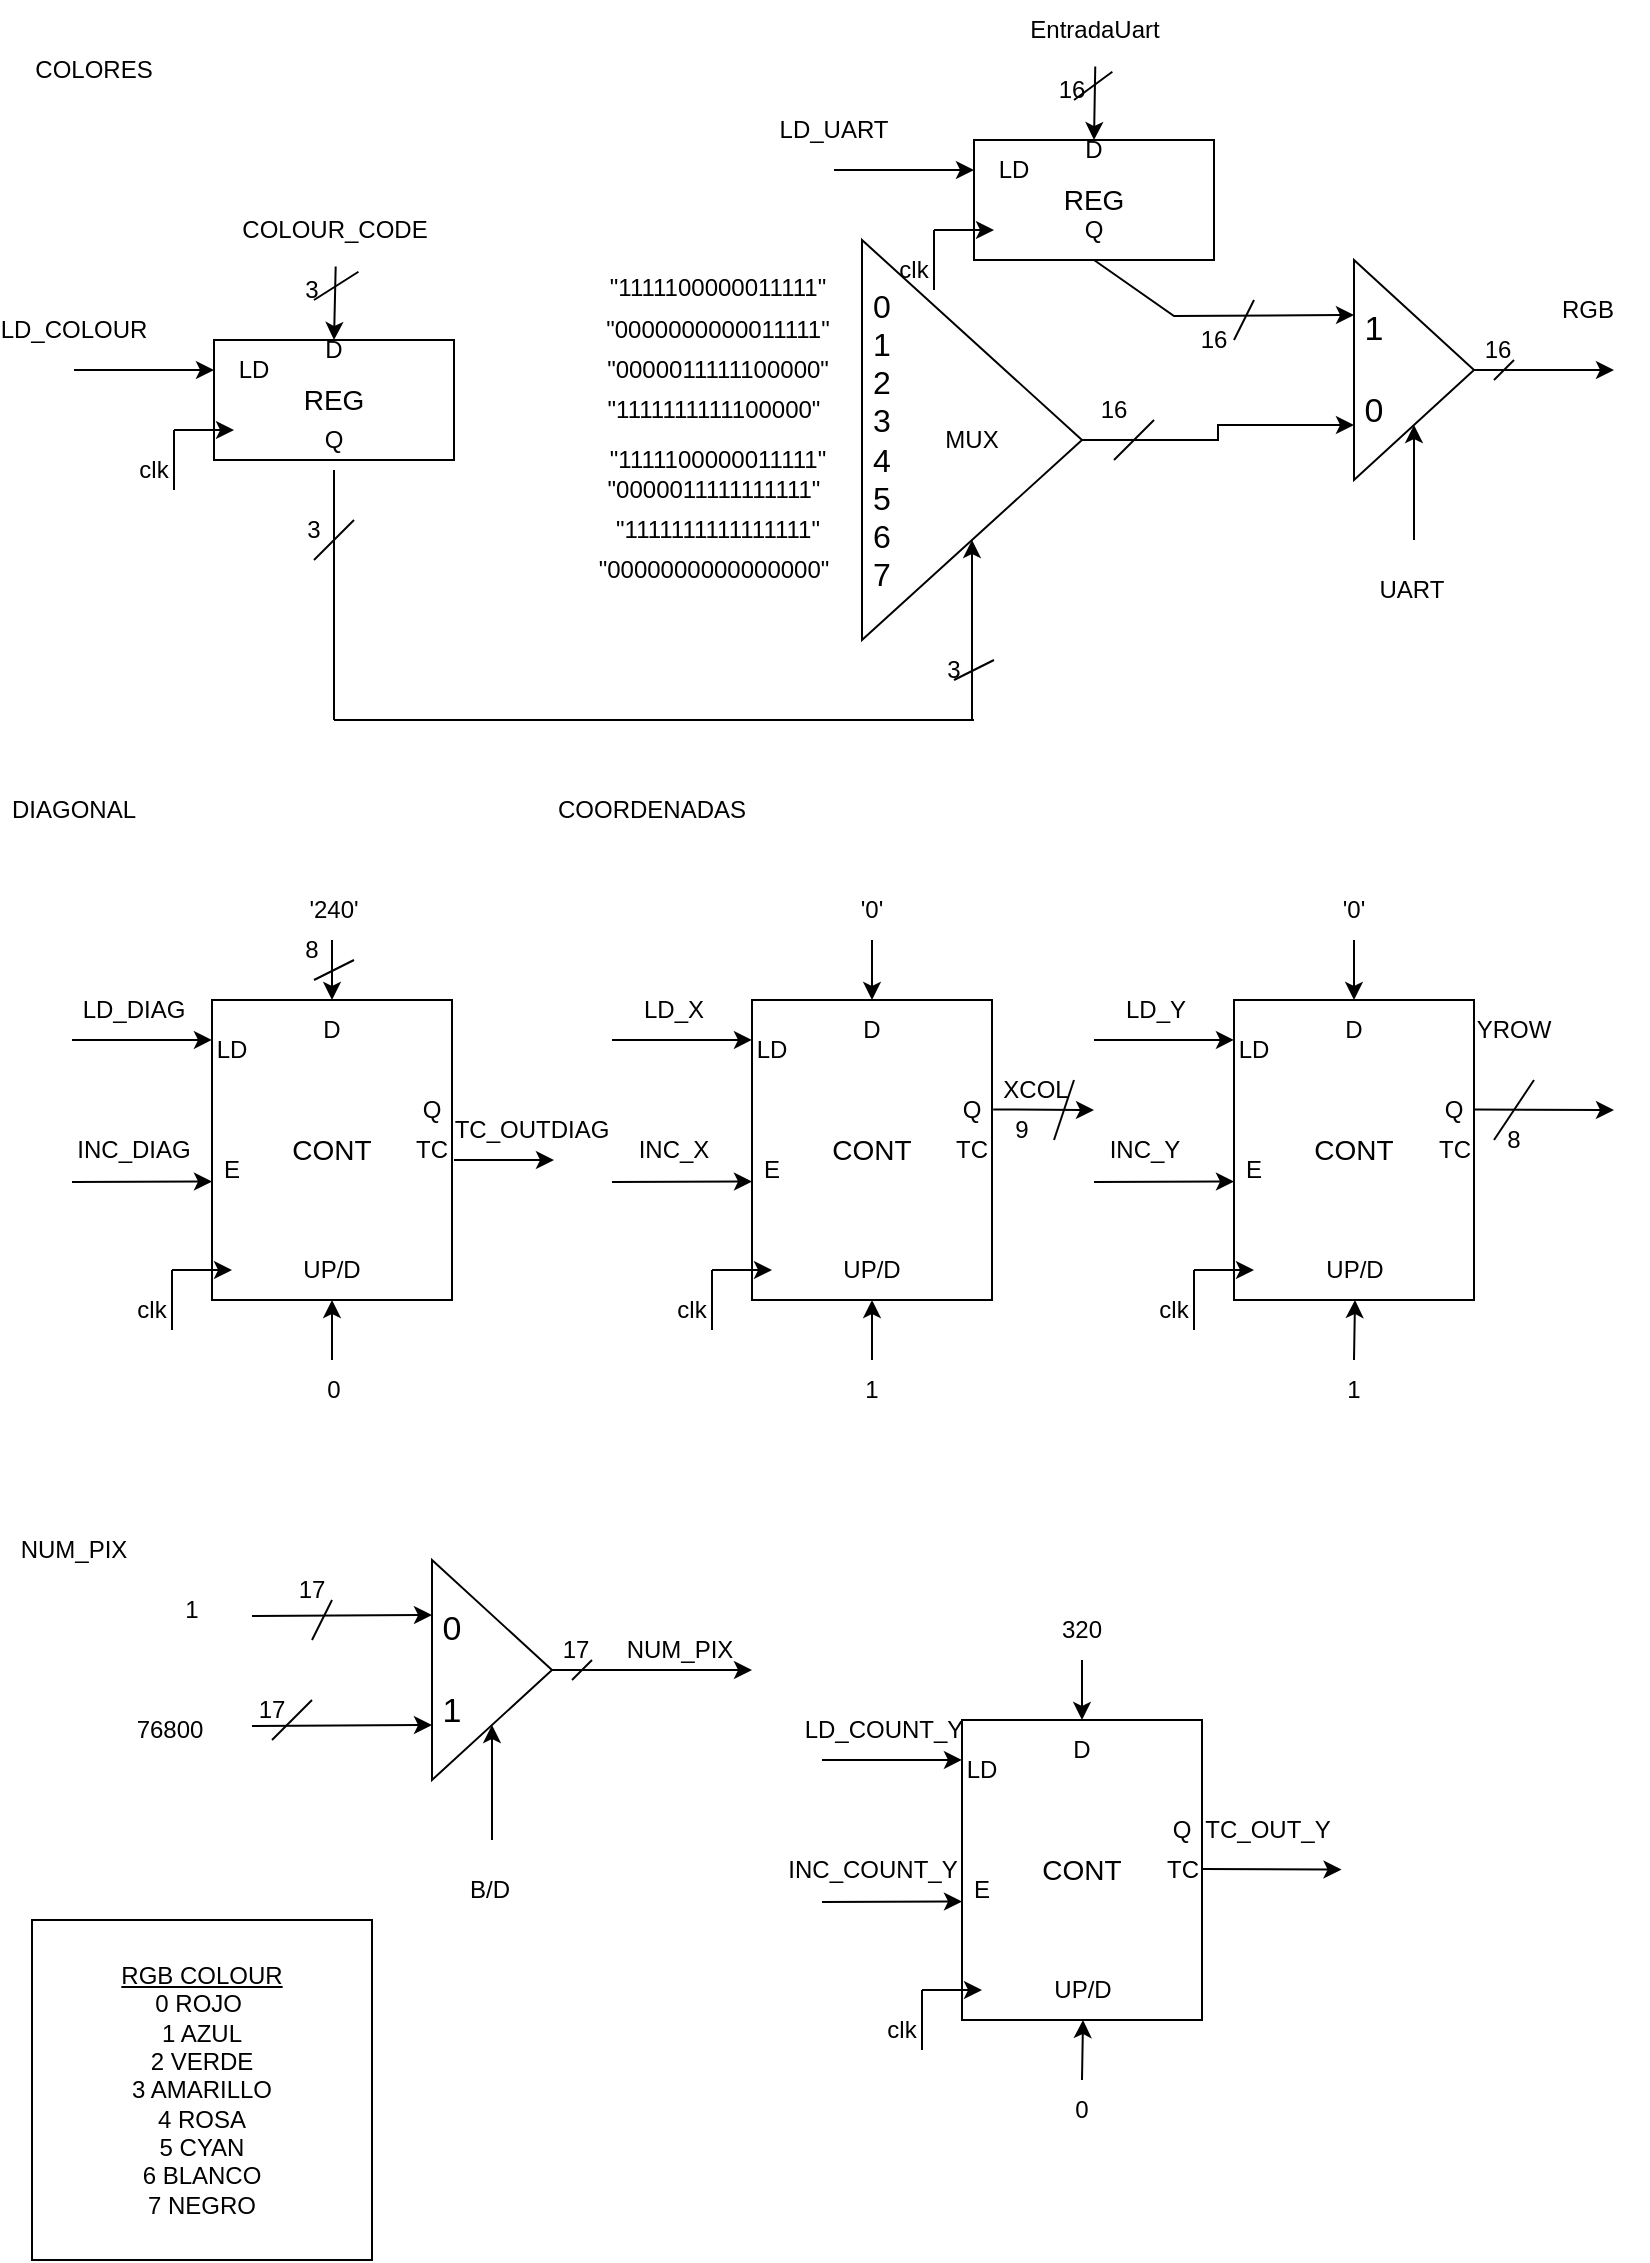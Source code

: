 <mxfile version="22.1.3" type="github">
  <diagram name="Página-1" id="zvw-f4NV9Bo69sm4plZE">
    <mxGraphModel dx="1050" dy="542" grid="1" gridSize="10" guides="1" tooltips="1" connect="1" arrows="1" fold="1" page="1" pageScale="1" pageWidth="827" pageHeight="1169" math="0" shadow="0">
      <root>
        <mxCell id="0" />
        <mxCell id="1" parent="0" />
        <mxCell id="AA1JGieEmDG2qsiPeB94-2" value="" style="rounded=0;whiteSpace=wrap;html=1;" parent="1" vertex="1">
          <mxGeometry x="110" y="170" width="120" height="60" as="geometry" />
        </mxCell>
        <mxCell id="JyRFItmkfApYOFkgTbXb-31" style="edgeStyle=orthogonalEdgeStyle;rounded=0;orthogonalLoop=1;jettySize=auto;html=1;exitX=1;exitY=0.5;exitDx=0;exitDy=0;entryX=0;entryY=0.75;entryDx=0;entryDy=0;" parent="1" source="AA1JGieEmDG2qsiPeB94-3" target="JyRFItmkfApYOFkgTbXb-15" edge="1">
          <mxGeometry relative="1" as="geometry" />
        </mxCell>
        <mxCell id="AA1JGieEmDG2qsiPeB94-3" value="" style="triangle;whiteSpace=wrap;html=1;" parent="1" vertex="1">
          <mxGeometry x="434" y="120" width="110" height="200" as="geometry" />
        </mxCell>
        <mxCell id="AA1JGieEmDG2qsiPeB94-4" value="&lt;font style=&quot;font-size: 16px;&quot;&gt;0&lt;br&gt;1&lt;br&gt;2&lt;br&gt;3&lt;br&gt;4&lt;br&gt;5&lt;br&gt;6&lt;br&gt;7&lt;/font&gt;" style="text;html=1;strokeColor=none;fillColor=none;align=center;verticalAlign=middle;whiteSpace=wrap;rounded=0;" parent="1" vertex="1">
          <mxGeometry x="414" y="205" width="60" height="30" as="geometry" />
        </mxCell>
        <mxCell id="AA1JGieEmDG2qsiPeB94-5" value="MUX" style="text;html=1;strokeColor=none;fillColor=none;align=center;verticalAlign=middle;whiteSpace=wrap;rounded=0;" parent="1" vertex="1">
          <mxGeometry x="459" y="205" width="60" height="30" as="geometry" />
        </mxCell>
        <mxCell id="AA1JGieEmDG2qsiPeB94-6" value="COLORES" style="text;html=1;strokeColor=none;fillColor=none;align=center;verticalAlign=middle;whiteSpace=wrap;rounded=0;" parent="1" vertex="1">
          <mxGeometry x="20" y="20" width="60" height="30" as="geometry" />
        </mxCell>
        <mxCell id="AA1JGieEmDG2qsiPeB94-7" value="COLOUR_CODE" style="text;html=1;align=center;verticalAlign=middle;resizable=0;points=[];autosize=1;strokeColor=none;fillColor=none;" parent="1" vertex="1">
          <mxGeometry x="110" y="100" width="120" height="30" as="geometry" />
        </mxCell>
        <mxCell id="AA1JGieEmDG2qsiPeB94-8" value="LD_COLOUR" style="text;html=1;strokeColor=none;fillColor=none;align=center;verticalAlign=middle;whiteSpace=wrap;rounded=0;" parent="1" vertex="1">
          <mxGeometry x="10" y="150" width="60" height="30" as="geometry" />
        </mxCell>
        <mxCell id="AA1JGieEmDG2qsiPeB94-9" value="" style="endArrow=classic;html=1;rounded=0;entryX=0;entryY=0.25;entryDx=0;entryDy=0;" parent="1" target="AA1JGieEmDG2qsiPeB94-2" edge="1">
          <mxGeometry width="50" height="50" relative="1" as="geometry">
            <mxPoint x="40" y="185" as="sourcePoint" />
            <mxPoint x="150" y="160" as="targetPoint" />
          </mxGeometry>
        </mxCell>
        <mxCell id="AA1JGieEmDG2qsiPeB94-10" value="LD" style="text;html=1;strokeColor=none;fillColor=none;align=center;verticalAlign=middle;whiteSpace=wrap;rounded=0;" parent="1" vertex="1">
          <mxGeometry x="100" y="170" width="60" height="30" as="geometry" />
        </mxCell>
        <mxCell id="AA1JGieEmDG2qsiPeB94-11" value="&lt;font style=&quot;font-size: 14px;&quot;&gt;REG&lt;/font&gt;" style="text;html=1;strokeColor=none;fillColor=none;align=center;verticalAlign=middle;whiteSpace=wrap;rounded=0;" parent="1" vertex="1">
          <mxGeometry x="140" y="185" width="60" height="30" as="geometry" />
        </mxCell>
        <mxCell id="AA1JGieEmDG2qsiPeB94-13" value="" style="endArrow=classic;html=1;rounded=0;" parent="1" edge="1">
          <mxGeometry width="50" height="50" relative="1" as="geometry">
            <mxPoint x="90" y="215" as="sourcePoint" />
            <mxPoint x="120" y="215" as="targetPoint" />
          </mxGeometry>
        </mxCell>
        <mxCell id="AA1JGieEmDG2qsiPeB94-14" value="" style="endArrow=none;html=1;rounded=0;" parent="1" edge="1">
          <mxGeometry width="50" height="50" relative="1" as="geometry">
            <mxPoint x="90" y="215" as="sourcePoint" />
            <mxPoint x="90" y="245" as="targetPoint" />
          </mxGeometry>
        </mxCell>
        <mxCell id="AA1JGieEmDG2qsiPeB94-15" value="clk" style="text;html=1;strokeColor=none;fillColor=none;align=center;verticalAlign=middle;whiteSpace=wrap;rounded=0;" parent="1" vertex="1">
          <mxGeometry x="50" y="220" width="60" height="30" as="geometry" />
        </mxCell>
        <mxCell id="AA1JGieEmDG2qsiPeB94-16" value="" style="endArrow=classic;html=1;rounded=0;entryX=0.5;entryY=0;entryDx=0;entryDy=0;exitX=0.507;exitY=1.107;exitDx=0;exitDy=0;exitPerimeter=0;" parent="1" source="AA1JGieEmDG2qsiPeB94-7" target="AA1JGieEmDG2qsiPeB94-2" edge="1">
          <mxGeometry width="50" height="50" relative="1" as="geometry">
            <mxPoint x="100" y="210" as="sourcePoint" />
            <mxPoint x="150" y="160" as="targetPoint" />
          </mxGeometry>
        </mxCell>
        <mxCell id="AA1JGieEmDG2qsiPeB94-17" value="D" style="text;html=1;strokeColor=none;fillColor=none;align=center;verticalAlign=middle;whiteSpace=wrap;rounded=0;" parent="1" vertex="1">
          <mxGeometry x="140" y="160" width="60" height="30" as="geometry" />
        </mxCell>
        <mxCell id="AA1JGieEmDG2qsiPeB94-18" value="Q" style="text;html=1;strokeColor=none;fillColor=none;align=center;verticalAlign=middle;whiteSpace=wrap;rounded=0;" parent="1" vertex="1">
          <mxGeometry x="140" y="205" width="60" height="30" as="geometry" />
        </mxCell>
        <mxCell id="AA1JGieEmDG2qsiPeB94-20" value="" style="endArrow=none;html=1;rounded=0;entryX=0.5;entryY=1;entryDx=0;entryDy=0;" parent="1" target="AA1JGieEmDG2qsiPeB94-18" edge="1">
          <mxGeometry width="50" height="50" relative="1" as="geometry">
            <mxPoint x="170" y="360" as="sourcePoint" />
            <mxPoint x="150" y="160" as="targetPoint" />
          </mxGeometry>
        </mxCell>
        <mxCell id="AA1JGieEmDG2qsiPeB94-21" value="" style="endArrow=none;html=1;rounded=0;" parent="1" edge="1">
          <mxGeometry width="50" height="50" relative="1" as="geometry">
            <mxPoint x="490" y="360" as="sourcePoint" />
            <mxPoint x="170" y="360" as="targetPoint" />
          </mxGeometry>
        </mxCell>
        <mxCell id="AA1JGieEmDG2qsiPeB94-22" value="" style="endArrow=classic;html=1;rounded=0;entryX=0.5;entryY=1;entryDx=0;entryDy=0;" parent="1" target="AA1JGieEmDG2qsiPeB94-3" edge="1">
          <mxGeometry width="50" height="50" relative="1" as="geometry">
            <mxPoint x="489" y="360" as="sourcePoint" />
            <mxPoint x="244" y="160" as="targetPoint" />
          </mxGeometry>
        </mxCell>
        <mxCell id="AA1JGieEmDG2qsiPeB94-24" value="RGB" style="text;html=1;strokeColor=none;fillColor=none;align=center;verticalAlign=middle;whiteSpace=wrap;rounded=0;" parent="1" vertex="1">
          <mxGeometry x="767" y="140" width="60" height="30" as="geometry" />
        </mxCell>
        <mxCell id="AA1JGieEmDG2qsiPeB94-25" value="&lt;u&gt;RGB COLOUR&lt;/u&gt;&lt;br&gt;0 ROJO&amp;nbsp;&lt;br&gt;1 AZUL&lt;br&gt;2 VERDE&lt;br&gt;3 AMARILLO&lt;br&gt;4 ROSA&lt;br&gt;5 CYAN&lt;br&gt;6 BLANCO&lt;br&gt;7 NEGRO&lt;br&gt;" style="rounded=0;whiteSpace=wrap;html=1;fillColor=none;" parent="1" vertex="1">
          <mxGeometry x="19" y="960" width="170" height="170" as="geometry" />
        </mxCell>
        <mxCell id="AA1JGieEmDG2qsiPeB94-27" value="&quot;1111100000011111&quot;" style="text;html=1;strokeColor=none;fillColor=none;align=center;verticalAlign=middle;whiteSpace=wrap;rounded=0;" parent="1" vertex="1">
          <mxGeometry x="310" y="129" width="104" height="30" as="geometry" />
        </mxCell>
        <mxCell id="AA1JGieEmDG2qsiPeB94-28" value="&quot;0000000000011111&quot;" style="text;html=1;strokeColor=none;fillColor=none;align=center;verticalAlign=middle;whiteSpace=wrap;rounded=0;" parent="1" vertex="1">
          <mxGeometry x="332" y="150" width="60" height="30" as="geometry" />
        </mxCell>
        <mxCell id="AA1JGieEmDG2qsiPeB94-29" value="&quot;0000011111100000&quot;" style="text;html=1;strokeColor=none;fillColor=none;align=center;verticalAlign=middle;whiteSpace=wrap;rounded=0;" parent="1" vertex="1">
          <mxGeometry x="332" y="170" width="60" height="30" as="geometry" />
        </mxCell>
        <mxCell id="AA1JGieEmDG2qsiPeB94-30" value="&quot;1111111111100000&quot;" style="text;html=1;strokeColor=none;fillColor=none;align=center;verticalAlign=middle;whiteSpace=wrap;rounded=0;" parent="1" vertex="1">
          <mxGeometry x="330" y="190" width="60" height="30" as="geometry" />
        </mxCell>
        <mxCell id="AA1JGieEmDG2qsiPeB94-31" value="&quot;1111100000011111&quot;" style="text;html=1;strokeColor=none;fillColor=none;align=center;verticalAlign=middle;whiteSpace=wrap;rounded=0;" parent="1" vertex="1">
          <mxGeometry x="332" y="220" width="60" height="20" as="geometry" />
        </mxCell>
        <mxCell id="AA1JGieEmDG2qsiPeB94-32" value="&quot;0000011111111111&quot;" style="text;html=1;strokeColor=none;fillColor=none;align=center;verticalAlign=middle;whiteSpace=wrap;rounded=0;" parent="1" vertex="1">
          <mxGeometry x="330" y="230" width="60" height="30" as="geometry" />
        </mxCell>
        <mxCell id="AA1JGieEmDG2qsiPeB94-33" value="&quot;1111111111111111&quot;" style="text;html=1;strokeColor=none;fillColor=none;align=center;verticalAlign=middle;whiteSpace=wrap;rounded=0;" parent="1" vertex="1">
          <mxGeometry x="332" y="250" width="60" height="30" as="geometry" />
        </mxCell>
        <mxCell id="AA1JGieEmDG2qsiPeB94-34" value="&quot;0000000000000000&quot;" style="text;html=1;strokeColor=none;fillColor=none;align=center;verticalAlign=middle;whiteSpace=wrap;rounded=0;" parent="1" vertex="1">
          <mxGeometry x="330" y="270" width="60" height="30" as="geometry" />
        </mxCell>
        <mxCell id="AA1JGieEmDG2qsiPeB94-35" value="DIAGONAL" style="text;html=1;strokeColor=none;fillColor=none;align=center;verticalAlign=middle;whiteSpace=wrap;rounded=0;" parent="1" vertex="1">
          <mxGeometry x="10" y="390" width="60" height="30" as="geometry" />
        </mxCell>
        <mxCell id="AA1JGieEmDG2qsiPeB94-36" value="" style="rounded=0;whiteSpace=wrap;html=1;" parent="1" vertex="1">
          <mxGeometry x="109" y="500" width="120" height="150" as="geometry" />
        </mxCell>
        <mxCell id="AA1JGieEmDG2qsiPeB94-37" value="" style="endArrow=classic;html=1;rounded=0;" parent="1" edge="1">
          <mxGeometry width="50" height="50" relative="1" as="geometry">
            <mxPoint x="89" y="635" as="sourcePoint" />
            <mxPoint x="119" y="635" as="targetPoint" />
          </mxGeometry>
        </mxCell>
        <mxCell id="AA1JGieEmDG2qsiPeB94-38" value="" style="endArrow=none;html=1;rounded=0;" parent="1" edge="1">
          <mxGeometry width="50" height="50" relative="1" as="geometry">
            <mxPoint x="89" y="635" as="sourcePoint" />
            <mxPoint x="89" y="665" as="targetPoint" />
          </mxGeometry>
        </mxCell>
        <mxCell id="AA1JGieEmDG2qsiPeB94-39" value="clk" style="text;html=1;strokeColor=none;fillColor=none;align=center;verticalAlign=middle;whiteSpace=wrap;rounded=0;" parent="1" vertex="1">
          <mxGeometry x="49" y="640" width="60" height="30" as="geometry" />
        </mxCell>
        <mxCell id="AA1JGieEmDG2qsiPeB94-40" value="&lt;font style=&quot;font-size: 14px;&quot;&gt;CONT&lt;/font&gt;" style="text;html=1;strokeColor=none;fillColor=none;align=center;verticalAlign=middle;whiteSpace=wrap;rounded=0;" parent="1" vertex="1">
          <mxGeometry x="139" y="560" width="60" height="30" as="geometry" />
        </mxCell>
        <mxCell id="AA1JGieEmDG2qsiPeB94-41" value="D" style="text;html=1;strokeColor=none;fillColor=none;align=center;verticalAlign=middle;whiteSpace=wrap;rounded=0;" parent="1" vertex="1">
          <mxGeometry x="139" y="500" width="60" height="30" as="geometry" />
        </mxCell>
        <mxCell id="AA1JGieEmDG2qsiPeB94-42" value="LD" style="text;html=1;strokeColor=none;fillColor=none;align=center;verticalAlign=middle;whiteSpace=wrap;rounded=0;" parent="1" vertex="1">
          <mxGeometry x="89" y="510" width="60" height="30" as="geometry" />
        </mxCell>
        <mxCell id="AA1JGieEmDG2qsiPeB94-44" value="E" style="text;html=1;strokeColor=none;fillColor=none;align=center;verticalAlign=middle;whiteSpace=wrap;rounded=0;" parent="1" vertex="1">
          <mxGeometry x="89" y="570" width="60" height="30" as="geometry" />
        </mxCell>
        <mxCell id="AA1JGieEmDG2qsiPeB94-45" value="UP/D" style="text;html=1;strokeColor=none;fillColor=none;align=center;verticalAlign=middle;whiteSpace=wrap;rounded=0;" parent="1" vertex="1">
          <mxGeometry x="139" y="620" width="60" height="30" as="geometry" />
        </mxCell>
        <mxCell id="AA1JGieEmDG2qsiPeB94-46" value="Q" style="text;html=1;strokeColor=none;fillColor=none;align=center;verticalAlign=middle;whiteSpace=wrap;rounded=0;" parent="1" vertex="1">
          <mxGeometry x="189" y="540" width="60" height="30" as="geometry" />
        </mxCell>
        <mxCell id="AA1JGieEmDG2qsiPeB94-47" value="TC" style="text;html=1;strokeColor=none;fillColor=none;align=center;verticalAlign=middle;whiteSpace=wrap;rounded=0;" parent="1" vertex="1">
          <mxGeometry x="189" y="560" width="60" height="30" as="geometry" />
        </mxCell>
        <mxCell id="AA1JGieEmDG2qsiPeB94-48" value="" style="endArrow=classic;html=1;rounded=0;entryX=0.5;entryY=0;entryDx=0;entryDy=0;" parent="1" target="AA1JGieEmDG2qsiPeB94-41" edge="1">
          <mxGeometry width="50" height="50" relative="1" as="geometry">
            <mxPoint x="169" y="470" as="sourcePoint" />
            <mxPoint x="379" y="470" as="targetPoint" />
          </mxGeometry>
        </mxCell>
        <mxCell id="AA1JGieEmDG2qsiPeB94-49" value="" style="endArrow=classic;html=1;rounded=0;entryX=0.333;entryY=0.333;entryDx=0;entryDy=0;entryPerimeter=0;" parent="1" target="AA1JGieEmDG2qsiPeB94-42" edge="1">
          <mxGeometry width="50" height="50" relative="1" as="geometry">
            <mxPoint x="39" y="520" as="sourcePoint" />
            <mxPoint x="379" y="470" as="targetPoint" />
          </mxGeometry>
        </mxCell>
        <mxCell id="AA1JGieEmDG2qsiPeB94-51" value="" style="endArrow=classic;html=1;rounded=0;entryX=0;entryY=0.605;entryDx=0;entryDy=0;entryPerimeter=0;" parent="1" target="AA1JGieEmDG2qsiPeB94-36" edge="1">
          <mxGeometry width="50" height="50" relative="1" as="geometry">
            <mxPoint x="39" y="591" as="sourcePoint" />
            <mxPoint x="69" y="590" as="targetPoint" />
          </mxGeometry>
        </mxCell>
        <mxCell id="AA1JGieEmDG2qsiPeB94-52" value="" style="endArrow=classic;html=1;rounded=0;entryX=0.5;entryY=1;entryDx=0;entryDy=0;" parent="1" target="AA1JGieEmDG2qsiPeB94-45" edge="1">
          <mxGeometry width="50" height="50" relative="1" as="geometry">
            <mxPoint x="169" y="680" as="sourcePoint" />
            <mxPoint x="379" y="470" as="targetPoint" />
          </mxGeometry>
        </mxCell>
        <mxCell id="AA1JGieEmDG2qsiPeB94-102" value="" style="rounded=0;whiteSpace=wrap;html=1;" parent="1" vertex="1">
          <mxGeometry x="379" y="500" width="120" height="150" as="geometry" />
        </mxCell>
        <mxCell id="AA1JGieEmDG2qsiPeB94-103" value="" style="endArrow=classic;html=1;rounded=0;" parent="1" edge="1">
          <mxGeometry width="50" height="50" relative="1" as="geometry">
            <mxPoint x="359" y="635" as="sourcePoint" />
            <mxPoint x="389" y="635" as="targetPoint" />
          </mxGeometry>
        </mxCell>
        <mxCell id="AA1JGieEmDG2qsiPeB94-104" value="" style="endArrow=none;html=1;rounded=0;" parent="1" edge="1">
          <mxGeometry width="50" height="50" relative="1" as="geometry">
            <mxPoint x="359" y="635" as="sourcePoint" />
            <mxPoint x="359" y="665" as="targetPoint" />
          </mxGeometry>
        </mxCell>
        <mxCell id="AA1JGieEmDG2qsiPeB94-105" value="clk" style="text;html=1;strokeColor=none;fillColor=none;align=center;verticalAlign=middle;whiteSpace=wrap;rounded=0;" parent="1" vertex="1">
          <mxGeometry x="319" y="640" width="60" height="30" as="geometry" />
        </mxCell>
        <mxCell id="AA1JGieEmDG2qsiPeB94-106" value="&lt;font style=&quot;font-size: 14px;&quot;&gt;CONT&lt;/font&gt;" style="text;html=1;strokeColor=none;fillColor=none;align=center;verticalAlign=middle;whiteSpace=wrap;rounded=0;" parent="1" vertex="1">
          <mxGeometry x="409" y="560" width="60" height="30" as="geometry" />
        </mxCell>
        <mxCell id="AA1JGieEmDG2qsiPeB94-107" value="D" style="text;html=1;strokeColor=none;fillColor=none;align=center;verticalAlign=middle;whiteSpace=wrap;rounded=0;" parent="1" vertex="1">
          <mxGeometry x="409" y="500" width="60" height="30" as="geometry" />
        </mxCell>
        <mxCell id="AA1JGieEmDG2qsiPeB94-108" value="LD" style="text;html=1;strokeColor=none;fillColor=none;align=center;verticalAlign=middle;whiteSpace=wrap;rounded=0;" parent="1" vertex="1">
          <mxGeometry x="359" y="510" width="60" height="30" as="geometry" />
        </mxCell>
        <mxCell id="AA1JGieEmDG2qsiPeB94-110" value="E" style="text;html=1;strokeColor=none;fillColor=none;align=center;verticalAlign=middle;whiteSpace=wrap;rounded=0;" parent="1" vertex="1">
          <mxGeometry x="359" y="570" width="60" height="30" as="geometry" />
        </mxCell>
        <mxCell id="AA1JGieEmDG2qsiPeB94-111" value="UP/D" style="text;html=1;strokeColor=none;fillColor=none;align=center;verticalAlign=middle;whiteSpace=wrap;rounded=0;" parent="1" vertex="1">
          <mxGeometry x="409" y="620" width="60" height="30" as="geometry" />
        </mxCell>
        <mxCell id="AA1JGieEmDG2qsiPeB94-112" value="Q" style="text;html=1;strokeColor=none;fillColor=none;align=center;verticalAlign=middle;whiteSpace=wrap;rounded=0;" parent="1" vertex="1">
          <mxGeometry x="459" y="540" width="60" height="30" as="geometry" />
        </mxCell>
        <mxCell id="AA1JGieEmDG2qsiPeB94-113" value="TC" style="text;html=1;strokeColor=none;fillColor=none;align=center;verticalAlign=middle;whiteSpace=wrap;rounded=0;" parent="1" vertex="1">
          <mxGeometry x="459" y="560" width="60" height="30" as="geometry" />
        </mxCell>
        <mxCell id="AA1JGieEmDG2qsiPeB94-114" value="" style="endArrow=classic;html=1;rounded=0;entryX=0.5;entryY=0;entryDx=0;entryDy=0;" parent="1" target="AA1JGieEmDG2qsiPeB94-107" edge="1">
          <mxGeometry width="50" height="50" relative="1" as="geometry">
            <mxPoint x="439" y="470" as="sourcePoint" />
            <mxPoint x="649" y="470" as="targetPoint" />
          </mxGeometry>
        </mxCell>
        <mxCell id="AA1JGieEmDG2qsiPeB94-115" value="" style="endArrow=classic;html=1;rounded=0;entryX=0.333;entryY=0.333;entryDx=0;entryDy=0;entryPerimeter=0;" parent="1" target="AA1JGieEmDG2qsiPeB94-108" edge="1">
          <mxGeometry width="50" height="50" relative="1" as="geometry">
            <mxPoint x="309" y="520" as="sourcePoint" />
            <mxPoint x="649" y="470" as="targetPoint" />
          </mxGeometry>
        </mxCell>
        <mxCell id="AA1JGieEmDG2qsiPeB94-117" value="" style="endArrow=classic;html=1;rounded=0;entryX=0;entryY=0.605;entryDx=0;entryDy=0;entryPerimeter=0;" parent="1" target="AA1JGieEmDG2qsiPeB94-102" edge="1">
          <mxGeometry width="50" height="50" relative="1" as="geometry">
            <mxPoint x="309" y="591" as="sourcePoint" />
            <mxPoint x="339" y="590" as="targetPoint" />
          </mxGeometry>
        </mxCell>
        <mxCell id="AA1JGieEmDG2qsiPeB94-118" value="" style="endArrow=classic;html=1;rounded=0;entryX=0.5;entryY=1;entryDx=0;entryDy=0;" parent="1" target="AA1JGieEmDG2qsiPeB94-111" edge="1">
          <mxGeometry width="50" height="50" relative="1" as="geometry">
            <mxPoint x="439" y="680" as="sourcePoint" />
            <mxPoint x="649" y="470" as="targetPoint" />
          </mxGeometry>
        </mxCell>
        <mxCell id="AA1JGieEmDG2qsiPeB94-119" value="" style="rounded=0;whiteSpace=wrap;html=1;" parent="1" vertex="1">
          <mxGeometry x="620" y="500" width="120" height="150" as="geometry" />
        </mxCell>
        <mxCell id="AA1JGieEmDG2qsiPeB94-120" value="" style="endArrow=classic;html=1;rounded=0;" parent="1" edge="1">
          <mxGeometry width="50" height="50" relative="1" as="geometry">
            <mxPoint x="600" y="635" as="sourcePoint" />
            <mxPoint x="630" y="635" as="targetPoint" />
          </mxGeometry>
        </mxCell>
        <mxCell id="AA1JGieEmDG2qsiPeB94-121" value="" style="endArrow=none;html=1;rounded=0;" parent="1" edge="1">
          <mxGeometry width="50" height="50" relative="1" as="geometry">
            <mxPoint x="600" y="635" as="sourcePoint" />
            <mxPoint x="600" y="665" as="targetPoint" />
            <Array as="points">
              <mxPoint x="600" y="665" />
            </Array>
          </mxGeometry>
        </mxCell>
        <mxCell id="AA1JGieEmDG2qsiPeB94-122" value="clk" style="text;html=1;strokeColor=none;fillColor=none;align=center;verticalAlign=middle;whiteSpace=wrap;rounded=0;" parent="1" vertex="1">
          <mxGeometry x="560" y="640" width="60" height="30" as="geometry" />
        </mxCell>
        <mxCell id="AA1JGieEmDG2qsiPeB94-123" value="&lt;font style=&quot;font-size: 14px;&quot;&gt;CONT&lt;/font&gt;" style="text;html=1;strokeColor=none;fillColor=none;align=center;verticalAlign=middle;whiteSpace=wrap;rounded=0;" parent="1" vertex="1">
          <mxGeometry x="650" y="560" width="60" height="30" as="geometry" />
        </mxCell>
        <mxCell id="AA1JGieEmDG2qsiPeB94-124" value="D" style="text;html=1;strokeColor=none;fillColor=none;align=center;verticalAlign=middle;whiteSpace=wrap;rounded=0;" parent="1" vertex="1">
          <mxGeometry x="650" y="500" width="60" height="30" as="geometry" />
        </mxCell>
        <mxCell id="AA1JGieEmDG2qsiPeB94-125" value="LD" style="text;html=1;strokeColor=none;fillColor=none;align=center;verticalAlign=middle;whiteSpace=wrap;rounded=0;" parent="1" vertex="1">
          <mxGeometry x="600" y="510" width="60" height="30" as="geometry" />
        </mxCell>
        <mxCell id="AA1JGieEmDG2qsiPeB94-127" value="E" style="text;html=1;strokeColor=none;fillColor=none;align=center;verticalAlign=middle;whiteSpace=wrap;rounded=0;" parent="1" vertex="1">
          <mxGeometry x="600" y="570" width="60" height="30" as="geometry" />
        </mxCell>
        <mxCell id="AA1JGieEmDG2qsiPeB94-128" value="UP/D" style="text;html=1;strokeColor=none;fillColor=none;align=center;verticalAlign=middle;whiteSpace=wrap;rounded=0;" parent="1" vertex="1">
          <mxGeometry x="650" y="620" width="61" height="30" as="geometry" />
        </mxCell>
        <mxCell id="AA1JGieEmDG2qsiPeB94-129" value="Q" style="text;html=1;strokeColor=none;fillColor=none;align=center;verticalAlign=middle;whiteSpace=wrap;rounded=0;" parent="1" vertex="1">
          <mxGeometry x="700" y="540" width="60" height="30" as="geometry" />
        </mxCell>
        <mxCell id="AA1JGieEmDG2qsiPeB94-130" value="TC" style="text;html=1;strokeColor=none;fillColor=none;align=center;verticalAlign=middle;whiteSpace=wrap;rounded=0;" parent="1" vertex="1">
          <mxGeometry x="701" y="560" width="59" height="30" as="geometry" />
        </mxCell>
        <mxCell id="AA1JGieEmDG2qsiPeB94-131" value="" style="endArrow=classic;html=1;rounded=0;entryX=0.5;entryY=0;entryDx=0;entryDy=0;" parent="1" target="AA1JGieEmDG2qsiPeB94-124" edge="1">
          <mxGeometry width="50" height="50" relative="1" as="geometry">
            <mxPoint x="680" y="470" as="sourcePoint" />
            <mxPoint x="890" y="470" as="targetPoint" />
          </mxGeometry>
        </mxCell>
        <mxCell id="AA1JGieEmDG2qsiPeB94-132" value="" style="endArrow=classic;html=1;rounded=0;entryX=0.333;entryY=0.333;entryDx=0;entryDy=0;entryPerimeter=0;" parent="1" target="AA1JGieEmDG2qsiPeB94-125" edge="1">
          <mxGeometry width="50" height="50" relative="1" as="geometry">
            <mxPoint x="550" y="520" as="sourcePoint" />
            <mxPoint x="890" y="470" as="targetPoint" />
          </mxGeometry>
        </mxCell>
        <mxCell id="AA1JGieEmDG2qsiPeB94-134" value="" style="endArrow=classic;html=1;rounded=0;entryX=0;entryY=0.605;entryDx=0;entryDy=0;entryPerimeter=0;" parent="1" target="AA1JGieEmDG2qsiPeB94-119" edge="1">
          <mxGeometry width="50" height="50" relative="1" as="geometry">
            <mxPoint x="550" y="591" as="sourcePoint" />
            <mxPoint x="580" y="590" as="targetPoint" />
          </mxGeometry>
        </mxCell>
        <mxCell id="AA1JGieEmDG2qsiPeB94-135" value="" style="endArrow=classic;html=1;rounded=0;entryX=0.5;entryY=1;entryDx=0;entryDy=0;" parent="1" target="AA1JGieEmDG2qsiPeB94-128" edge="1">
          <mxGeometry width="50" height="50" relative="1" as="geometry">
            <mxPoint x="680" y="680" as="sourcePoint" />
            <mxPoint x="890" y="470" as="targetPoint" />
          </mxGeometry>
        </mxCell>
        <mxCell id="AA1JGieEmDG2qsiPeB94-136" value="COORDENADAS" style="text;html=1;strokeColor=none;fillColor=none;align=center;verticalAlign=middle;whiteSpace=wrap;rounded=0;" parent="1" vertex="1">
          <mxGeometry x="299" y="390" width="60" height="30" as="geometry" />
        </mxCell>
        <mxCell id="AA1JGieEmDG2qsiPeB94-137" value="&#39;240&#39;" style="text;html=1;strokeColor=none;fillColor=none;align=center;verticalAlign=middle;whiteSpace=wrap;rounded=0;" parent="1" vertex="1">
          <mxGeometry x="140" y="440" width="60" height="30" as="geometry" />
        </mxCell>
        <mxCell id="AA1JGieEmDG2qsiPeB94-138" value="&#39;0&#39;" style="text;html=1;strokeColor=none;fillColor=none;align=center;verticalAlign=middle;whiteSpace=wrap;rounded=0;" parent="1" vertex="1">
          <mxGeometry x="409" y="440" width="60" height="30" as="geometry" />
        </mxCell>
        <mxCell id="AA1JGieEmDG2qsiPeB94-139" value="&#39;0&#39;" style="text;html=1;strokeColor=none;fillColor=none;align=center;verticalAlign=middle;whiteSpace=wrap;rounded=0;" parent="1" vertex="1">
          <mxGeometry x="650" y="440" width="60" height="30" as="geometry" />
        </mxCell>
        <mxCell id="AA1JGieEmDG2qsiPeB94-140" value="0" style="text;html=1;strokeColor=none;fillColor=none;align=center;verticalAlign=middle;whiteSpace=wrap;rounded=0;" parent="1" vertex="1">
          <mxGeometry x="140" y="680" width="60" height="30" as="geometry" />
        </mxCell>
        <mxCell id="AA1JGieEmDG2qsiPeB94-141" value="1" style="text;html=1;strokeColor=none;fillColor=none;align=center;verticalAlign=middle;whiteSpace=wrap;rounded=0;" parent="1" vertex="1">
          <mxGeometry x="409" y="680" width="60" height="30" as="geometry" />
        </mxCell>
        <mxCell id="AA1JGieEmDG2qsiPeB94-142" value="1" style="text;html=1;strokeColor=none;fillColor=none;align=center;verticalAlign=middle;whiteSpace=wrap;rounded=0;" parent="1" vertex="1">
          <mxGeometry x="650" y="680" width="60" height="30" as="geometry" />
        </mxCell>
        <mxCell id="AA1JGieEmDG2qsiPeB94-143" value="" style="endArrow=classic;html=1;rounded=0;" parent="1" edge="1">
          <mxGeometry width="50" height="50" relative="1" as="geometry">
            <mxPoint x="230" y="580" as="sourcePoint" />
            <mxPoint x="280" y="580" as="targetPoint" />
          </mxGeometry>
        </mxCell>
        <mxCell id="AA1JGieEmDG2qsiPeB94-145" value="" style="endArrow=classic;html=1;rounded=0;exitX=1.005;exitY=0.365;exitDx=0;exitDy=0;exitPerimeter=0;" parent="1" source="AA1JGieEmDG2qsiPeB94-102" edge="1">
          <mxGeometry width="50" height="50" relative="1" as="geometry">
            <mxPoint x="530" y="500" as="sourcePoint" />
            <mxPoint x="550" y="555" as="targetPoint" />
          </mxGeometry>
        </mxCell>
        <mxCell id="AA1JGieEmDG2qsiPeB94-146" value="" style="endArrow=classic;html=1;rounded=0;exitX=1.002;exitY=0.365;exitDx=0;exitDy=0;exitPerimeter=0;" parent="1" source="AA1JGieEmDG2qsiPeB94-119" edge="1">
          <mxGeometry width="50" height="50" relative="1" as="geometry">
            <mxPoint x="221" y="600" as="sourcePoint" />
            <mxPoint x="810" y="555" as="targetPoint" />
          </mxGeometry>
        </mxCell>
        <mxCell id="AA1JGieEmDG2qsiPeB94-147" value="LD_X" style="text;html=1;strokeColor=none;fillColor=none;align=center;verticalAlign=middle;whiteSpace=wrap;rounded=0;" parent="1" vertex="1">
          <mxGeometry x="310" y="490" width="60" height="30" as="geometry" />
        </mxCell>
        <mxCell id="AA1JGieEmDG2qsiPeB94-148" value="TC_OUTDIAG" style="text;html=1;strokeColor=none;fillColor=none;align=center;verticalAlign=middle;whiteSpace=wrap;rounded=0;" parent="1" vertex="1">
          <mxGeometry x="239" y="550" width="60" height="30" as="geometry" />
        </mxCell>
        <mxCell id="AA1JGieEmDG2qsiPeB94-149" value="XCOL" style="text;html=1;strokeColor=none;fillColor=none;align=center;verticalAlign=middle;whiteSpace=wrap;rounded=0;" parent="1" vertex="1">
          <mxGeometry x="491" y="530" width="60" height="30" as="geometry" />
        </mxCell>
        <mxCell id="AA1JGieEmDG2qsiPeB94-150" value="YROW" style="text;html=1;strokeColor=none;fillColor=none;align=center;verticalAlign=middle;whiteSpace=wrap;rounded=0;" parent="1" vertex="1">
          <mxGeometry x="730" y="500" width="60" height="30" as="geometry" />
        </mxCell>
        <mxCell id="AA1JGieEmDG2qsiPeB94-151" value="LD_DIAG" style="text;html=1;strokeColor=none;fillColor=none;align=center;verticalAlign=middle;whiteSpace=wrap;rounded=0;" parent="1" vertex="1">
          <mxGeometry x="40" y="490" width="60" height="30" as="geometry" />
        </mxCell>
        <mxCell id="AA1JGieEmDG2qsiPeB94-153" value="INC_DIAG" style="text;html=1;strokeColor=none;fillColor=none;align=center;verticalAlign=middle;whiteSpace=wrap;rounded=0;" parent="1" vertex="1">
          <mxGeometry x="40" y="560" width="60" height="30" as="geometry" />
        </mxCell>
        <mxCell id="AA1JGieEmDG2qsiPeB94-158" value="LD_Y" style="text;html=1;strokeColor=none;fillColor=none;align=center;verticalAlign=middle;whiteSpace=wrap;rounded=0;" parent="1" vertex="1">
          <mxGeometry x="551" y="490" width="60" height="30" as="geometry" />
        </mxCell>
        <mxCell id="AA1JGieEmDG2qsiPeB94-160" value="INC_Y" style="text;html=1;strokeColor=none;fillColor=none;align=center;verticalAlign=middle;whiteSpace=wrap;rounded=0;" parent="1" vertex="1">
          <mxGeometry x="551" y="560" width="49" height="30" as="geometry" />
        </mxCell>
        <mxCell id="AA1JGieEmDG2qsiPeB94-161" value="INC_X" style="text;html=1;strokeColor=none;fillColor=none;align=center;verticalAlign=middle;whiteSpace=wrap;rounded=0;" parent="1" vertex="1">
          <mxGeometry x="310" y="560" width="60" height="30" as="geometry" />
        </mxCell>
        <mxCell id="AA1JGieEmDG2qsiPeB94-163" value="NUM_PIX" style="text;html=1;strokeColor=none;fillColor=none;align=center;verticalAlign=middle;whiteSpace=wrap;rounded=0;" parent="1" vertex="1">
          <mxGeometry x="10" y="760" width="60" height="30" as="geometry" />
        </mxCell>
        <mxCell id="AA1JGieEmDG2qsiPeB94-164" value="" style="triangle;whiteSpace=wrap;html=1;" parent="1" vertex="1">
          <mxGeometry x="219" y="780" width="60" height="110" as="geometry" />
        </mxCell>
        <mxCell id="AA1JGieEmDG2qsiPeB94-165" value="&lt;font style=&quot;font-size: 17px;&quot;&gt;0&lt;br&gt;&lt;br&gt;1&lt;/font&gt;" style="text;html=1;strokeColor=none;fillColor=none;align=center;verticalAlign=middle;whiteSpace=wrap;rounded=0;" parent="1" vertex="1">
          <mxGeometry x="199" y="820" width="60" height="30" as="geometry" />
        </mxCell>
        <mxCell id="AA1JGieEmDG2qsiPeB94-166" value="" style="endArrow=classic;html=1;rounded=0;entryX=0;entryY=0.25;entryDx=0;entryDy=0;" parent="1" target="AA1JGieEmDG2qsiPeB94-164" edge="1">
          <mxGeometry width="50" height="50" relative="1" as="geometry">
            <mxPoint x="129" y="808" as="sourcePoint" />
            <mxPoint x="269" y="780" as="targetPoint" />
          </mxGeometry>
        </mxCell>
        <mxCell id="AA1JGieEmDG2qsiPeB94-167" value="" style="endArrow=classic;html=1;rounded=0;entryX=0;entryY=0.75;entryDx=0;entryDy=0;" parent="1" target="AA1JGieEmDG2qsiPeB94-164" edge="1">
          <mxGeometry width="50" height="50" relative="1" as="geometry">
            <mxPoint x="129" y="863" as="sourcePoint" />
            <mxPoint x="269" y="780" as="targetPoint" />
          </mxGeometry>
        </mxCell>
        <mxCell id="AA1JGieEmDG2qsiPeB94-168" value="" style="endArrow=classic;html=1;rounded=0;exitX=1;exitY=0.5;exitDx=0;exitDy=0;" parent="1" source="AA1JGieEmDG2qsiPeB94-164" edge="1">
          <mxGeometry width="50" height="50" relative="1" as="geometry">
            <mxPoint x="219" y="830" as="sourcePoint" />
            <mxPoint x="379" y="835" as="targetPoint" />
          </mxGeometry>
        </mxCell>
        <mxCell id="AA1JGieEmDG2qsiPeB94-169" value="NUM_PIX" style="text;html=1;strokeColor=none;fillColor=none;align=center;verticalAlign=middle;whiteSpace=wrap;rounded=0;" parent="1" vertex="1">
          <mxGeometry x="313" y="810" width="60" height="30" as="geometry" />
        </mxCell>
        <mxCell id="AA1JGieEmDG2qsiPeB94-170" value="1" style="text;html=1;strokeColor=none;fillColor=none;align=center;verticalAlign=middle;whiteSpace=wrap;rounded=0;" parent="1" vertex="1">
          <mxGeometry x="69" y="790" width="60" height="30" as="geometry" />
        </mxCell>
        <mxCell id="AA1JGieEmDG2qsiPeB94-171" value="76800" style="text;html=1;strokeColor=none;fillColor=none;align=center;verticalAlign=middle;whiteSpace=wrap;rounded=0;" parent="1" vertex="1">
          <mxGeometry x="58" y="850" width="60" height="30" as="geometry" />
        </mxCell>
        <mxCell id="AA1JGieEmDG2qsiPeB94-172" value="" style="endArrow=classic;html=1;rounded=0;entryX=0.5;entryY=1;entryDx=0;entryDy=0;" parent="1" target="AA1JGieEmDG2qsiPeB94-164" edge="1">
          <mxGeometry width="50" height="50" relative="1" as="geometry">
            <mxPoint x="249" y="920" as="sourcePoint" />
            <mxPoint x="269" y="780" as="targetPoint" />
          </mxGeometry>
        </mxCell>
        <mxCell id="AA1JGieEmDG2qsiPeB94-173" value="B/D" style="text;html=1;strokeColor=none;fillColor=none;align=center;verticalAlign=middle;whiteSpace=wrap;rounded=0;" parent="1" vertex="1">
          <mxGeometry x="218" y="930" width="60" height="30" as="geometry" />
        </mxCell>
        <mxCell id="U3WU9aq0jcZ8WxnYBBnA-1" value="" style="endArrow=none;html=1;rounded=0;entryX=0.602;entryY=1.196;entryDx=0;entryDy=0;entryPerimeter=0;" parent="1" target="AA1JGieEmDG2qsiPeB94-7" edge="1">
          <mxGeometry width="50" height="50" relative="1" as="geometry">
            <mxPoint x="160" y="150" as="sourcePoint" />
            <mxPoint x="354" y="30" as="targetPoint" />
            <Array as="points" />
          </mxGeometry>
        </mxCell>
        <mxCell id="U3WU9aq0jcZ8WxnYBBnA-3" value="" style="endArrow=none;html=1;rounded=0;" parent="1" edge="1">
          <mxGeometry width="50" height="50" relative="1" as="geometry">
            <mxPoint x="160" y="280" as="sourcePoint" />
            <mxPoint x="180" y="260" as="targetPoint" />
          </mxGeometry>
        </mxCell>
        <mxCell id="U3WU9aq0jcZ8WxnYBBnA-4" value="" style="endArrow=none;html=1;rounded=0;" parent="1" edge="1">
          <mxGeometry width="50" height="50" relative="1" as="geometry">
            <mxPoint x="480" y="340" as="sourcePoint" />
            <mxPoint x="500" y="330" as="targetPoint" />
          </mxGeometry>
        </mxCell>
        <mxCell id="U3WU9aq0jcZ8WxnYBBnA-5" value="3" style="text;html=1;strokeColor=none;fillColor=none;align=center;verticalAlign=middle;whiteSpace=wrap;rounded=0;" parent="1" vertex="1">
          <mxGeometry x="129" y="130" width="60" height="30" as="geometry" />
        </mxCell>
        <mxCell id="U3WU9aq0jcZ8WxnYBBnA-6" value="3" style="text;html=1;strokeColor=none;fillColor=none;align=center;verticalAlign=middle;whiteSpace=wrap;rounded=0;" parent="1" vertex="1">
          <mxGeometry x="130" y="250" width="60" height="30" as="geometry" />
        </mxCell>
        <mxCell id="U3WU9aq0jcZ8WxnYBBnA-8" value="3" style="text;html=1;strokeColor=none;fillColor=none;align=center;verticalAlign=middle;whiteSpace=wrap;rounded=0;" parent="1" vertex="1">
          <mxGeometry x="450" y="320" width="60" height="30" as="geometry" />
        </mxCell>
        <mxCell id="U3WU9aq0jcZ8WxnYBBnA-10" value="" style="endArrow=none;html=1;rounded=0;" parent="1" edge="1">
          <mxGeometry width="50" height="50" relative="1" as="geometry">
            <mxPoint x="580" y="210" as="sourcePoint" />
            <mxPoint x="560" y="230" as="targetPoint" />
          </mxGeometry>
        </mxCell>
        <mxCell id="U3WU9aq0jcZ8WxnYBBnA-11" value="16" style="text;html=1;strokeColor=none;fillColor=none;align=center;verticalAlign=middle;whiteSpace=wrap;rounded=0;" parent="1" vertex="1">
          <mxGeometry x="530" y="190" width="60" height="30" as="geometry" />
        </mxCell>
        <mxCell id="U3WU9aq0jcZ8WxnYBBnA-15" value="" style="endArrow=none;html=1;rounded=0;" parent="1" edge="1">
          <mxGeometry width="50" height="50" relative="1" as="geometry">
            <mxPoint x="750" y="570" as="sourcePoint" />
            <mxPoint x="770" y="540" as="targetPoint" />
          </mxGeometry>
        </mxCell>
        <mxCell id="U3WU9aq0jcZ8WxnYBBnA-16" value="8" style="text;html=1;strokeColor=none;fillColor=none;align=center;verticalAlign=middle;whiteSpace=wrap;rounded=0;" parent="1" vertex="1">
          <mxGeometry x="730" y="555" width="60" height="30" as="geometry" />
        </mxCell>
        <mxCell id="U3WU9aq0jcZ8WxnYBBnA-17" value="" style="endArrow=none;html=1;rounded=0;" parent="1" edge="1">
          <mxGeometry width="50" height="50" relative="1" as="geometry">
            <mxPoint x="540" y="540" as="sourcePoint" />
            <mxPoint x="530" y="570" as="targetPoint" />
          </mxGeometry>
        </mxCell>
        <mxCell id="U3WU9aq0jcZ8WxnYBBnA-18" value="9" style="text;html=1;strokeColor=none;fillColor=none;align=center;verticalAlign=middle;whiteSpace=wrap;rounded=0;" parent="1" vertex="1">
          <mxGeometry x="484" y="550" width="60" height="30" as="geometry" />
        </mxCell>
        <mxCell id="U3WU9aq0jcZ8WxnYBBnA-19" value="" style="endArrow=none;html=1;rounded=0;" parent="1" edge="1">
          <mxGeometry width="50" height="50" relative="1" as="geometry">
            <mxPoint x="299" y="830" as="sourcePoint" />
            <mxPoint x="289" y="840" as="targetPoint" />
          </mxGeometry>
        </mxCell>
        <mxCell id="U3WU9aq0jcZ8WxnYBBnA-20" value="17" style="text;html=1;strokeColor=none;fillColor=none;align=center;verticalAlign=middle;whiteSpace=wrap;rounded=0;" parent="1" vertex="1">
          <mxGeometry x="261" y="810" width="60" height="30" as="geometry" />
        </mxCell>
        <mxCell id="U3WU9aq0jcZ8WxnYBBnA-21" value="" style="endArrow=none;html=1;rounded=0;" parent="1" edge="1">
          <mxGeometry width="50" height="50" relative="1" as="geometry">
            <mxPoint x="159" y="820" as="sourcePoint" />
            <mxPoint x="169" y="800" as="targetPoint" />
          </mxGeometry>
        </mxCell>
        <mxCell id="U3WU9aq0jcZ8WxnYBBnA-22" value="" style="endArrow=none;html=1;rounded=0;" parent="1" edge="1">
          <mxGeometry width="50" height="50" relative="1" as="geometry">
            <mxPoint x="139" y="870" as="sourcePoint" />
            <mxPoint x="159" y="850" as="targetPoint" />
          </mxGeometry>
        </mxCell>
        <mxCell id="U3WU9aq0jcZ8WxnYBBnA-23" value="17" style="text;html=1;strokeColor=none;fillColor=none;align=center;verticalAlign=middle;whiteSpace=wrap;rounded=0;" parent="1" vertex="1">
          <mxGeometry x="129" y="780" width="60" height="30" as="geometry" />
        </mxCell>
        <mxCell id="U3WU9aq0jcZ8WxnYBBnA-24" value="17" style="text;html=1;strokeColor=none;fillColor=none;align=center;verticalAlign=middle;whiteSpace=wrap;rounded=0;" parent="1" vertex="1">
          <mxGeometry x="109" y="840" width="60" height="30" as="geometry" />
        </mxCell>
        <mxCell id="U3WU9aq0jcZ8WxnYBBnA-26" value="" style="endArrow=none;html=1;rounded=0;" parent="1" edge="1">
          <mxGeometry width="50" height="50" relative="1" as="geometry">
            <mxPoint x="160" y="490" as="sourcePoint" />
            <mxPoint x="180" y="480" as="targetPoint" />
          </mxGeometry>
        </mxCell>
        <mxCell id="U3WU9aq0jcZ8WxnYBBnA-27" value="8" style="text;html=1;strokeColor=none;fillColor=none;align=center;verticalAlign=middle;whiteSpace=wrap;rounded=0;" parent="1" vertex="1">
          <mxGeometry x="129" y="460" width="60" height="30" as="geometry" />
        </mxCell>
        <mxCell id="JyRFItmkfApYOFkgTbXb-1" value="" style="rounded=0;whiteSpace=wrap;html=1;" parent="1" vertex="1">
          <mxGeometry x="490" y="70" width="120" height="60" as="geometry" />
        </mxCell>
        <mxCell id="JyRFItmkfApYOFkgTbXb-2" value="EntradaUart" style="text;html=1;align=center;verticalAlign=middle;resizable=0;points=[];autosize=1;strokeColor=none;fillColor=none;" parent="1" vertex="1">
          <mxGeometry x="505" width="90" height="30" as="geometry" />
        </mxCell>
        <mxCell id="JyRFItmkfApYOFkgTbXb-3" value="LD_UART" style="text;html=1;strokeColor=none;fillColor=none;align=center;verticalAlign=middle;whiteSpace=wrap;rounded=0;" parent="1" vertex="1">
          <mxGeometry x="390" y="50" width="60" height="30" as="geometry" />
        </mxCell>
        <mxCell id="JyRFItmkfApYOFkgTbXb-4" value="" style="endArrow=classic;html=1;rounded=0;entryX=0;entryY=0.25;entryDx=0;entryDy=0;" parent="1" target="JyRFItmkfApYOFkgTbXb-1" edge="1">
          <mxGeometry width="50" height="50" relative="1" as="geometry">
            <mxPoint x="420" y="85" as="sourcePoint" />
            <mxPoint x="530" y="60" as="targetPoint" />
          </mxGeometry>
        </mxCell>
        <mxCell id="JyRFItmkfApYOFkgTbXb-5" value="LD" style="text;html=1;strokeColor=none;fillColor=none;align=center;verticalAlign=middle;whiteSpace=wrap;rounded=0;" parent="1" vertex="1">
          <mxGeometry x="480" y="70" width="60" height="30" as="geometry" />
        </mxCell>
        <mxCell id="JyRFItmkfApYOFkgTbXb-6" value="&lt;font style=&quot;font-size: 14px;&quot;&gt;REG&lt;/font&gt;" style="text;html=1;strokeColor=none;fillColor=none;align=center;verticalAlign=middle;whiteSpace=wrap;rounded=0;" parent="1" vertex="1">
          <mxGeometry x="520" y="85" width="60" height="30" as="geometry" />
        </mxCell>
        <mxCell id="JyRFItmkfApYOFkgTbXb-7" value="" style="endArrow=classic;html=1;rounded=0;" parent="1" edge="1">
          <mxGeometry width="50" height="50" relative="1" as="geometry">
            <mxPoint x="470" y="115" as="sourcePoint" />
            <mxPoint x="500" y="115" as="targetPoint" />
          </mxGeometry>
        </mxCell>
        <mxCell id="JyRFItmkfApYOFkgTbXb-8" value="" style="endArrow=none;html=1;rounded=0;" parent="1" edge="1">
          <mxGeometry width="50" height="50" relative="1" as="geometry">
            <mxPoint x="470" y="115" as="sourcePoint" />
            <mxPoint x="470" y="145" as="targetPoint" />
          </mxGeometry>
        </mxCell>
        <mxCell id="JyRFItmkfApYOFkgTbXb-9" value="clk" style="text;html=1;strokeColor=none;fillColor=none;align=center;verticalAlign=middle;whiteSpace=wrap;rounded=0;" parent="1" vertex="1">
          <mxGeometry x="430" y="120" width="60" height="30" as="geometry" />
        </mxCell>
        <mxCell id="JyRFItmkfApYOFkgTbXb-10" value="" style="endArrow=classic;html=1;rounded=0;entryX=0.5;entryY=0;entryDx=0;entryDy=0;exitX=0.507;exitY=1.107;exitDx=0;exitDy=0;exitPerimeter=0;" parent="1" source="JyRFItmkfApYOFkgTbXb-2" target="JyRFItmkfApYOFkgTbXb-1" edge="1">
          <mxGeometry width="50" height="50" relative="1" as="geometry">
            <mxPoint x="480" y="110" as="sourcePoint" />
            <mxPoint x="530" y="60" as="targetPoint" />
          </mxGeometry>
        </mxCell>
        <mxCell id="JyRFItmkfApYOFkgTbXb-11" value="D" style="text;html=1;strokeColor=none;fillColor=none;align=center;verticalAlign=middle;whiteSpace=wrap;rounded=0;" parent="1" vertex="1">
          <mxGeometry x="520" y="60" width="60" height="30" as="geometry" />
        </mxCell>
        <mxCell id="JyRFItmkfApYOFkgTbXb-12" value="Q" style="text;html=1;strokeColor=none;fillColor=none;align=center;verticalAlign=middle;whiteSpace=wrap;rounded=0;" parent="1" vertex="1">
          <mxGeometry x="520" y="100" width="60" height="30" as="geometry" />
        </mxCell>
        <mxCell id="JyRFItmkfApYOFkgTbXb-13" value="" style="endArrow=none;html=1;rounded=0;entryX=0.602;entryY=1.196;entryDx=0;entryDy=0;entryPerimeter=0;" parent="1" target="JyRFItmkfApYOFkgTbXb-2" edge="1">
          <mxGeometry width="50" height="50" relative="1" as="geometry">
            <mxPoint x="540" y="50" as="sourcePoint" />
            <mxPoint x="734" y="-70" as="targetPoint" />
            <Array as="points" />
          </mxGeometry>
        </mxCell>
        <mxCell id="JyRFItmkfApYOFkgTbXb-14" value="16" style="text;html=1;strokeColor=none;fillColor=none;align=center;verticalAlign=middle;whiteSpace=wrap;rounded=0;" parent="1" vertex="1">
          <mxGeometry x="509" y="30" width="60" height="30" as="geometry" />
        </mxCell>
        <mxCell id="JyRFItmkfApYOFkgTbXb-15" value="" style="triangle;whiteSpace=wrap;html=1;" parent="1" vertex="1">
          <mxGeometry x="680" y="130" width="60" height="110" as="geometry" />
        </mxCell>
        <mxCell id="JyRFItmkfApYOFkgTbXb-16" value="&lt;font style=&quot;font-size: 17px;&quot;&gt;1&lt;br&gt;&lt;br&gt;0&lt;br&gt;&lt;/font&gt;" style="text;html=1;strokeColor=none;fillColor=none;align=center;verticalAlign=middle;whiteSpace=wrap;rounded=0;" parent="1" vertex="1">
          <mxGeometry x="660" y="170" width="60" height="30" as="geometry" />
        </mxCell>
        <mxCell id="JyRFItmkfApYOFkgTbXb-17" value="" style="endArrow=classic;html=1;rounded=0;entryX=0;entryY=0.25;entryDx=0;entryDy=0;exitX=0.5;exitY=1;exitDx=0;exitDy=0;" parent="1" source="JyRFItmkfApYOFkgTbXb-12" target="JyRFItmkfApYOFkgTbXb-15" edge="1">
          <mxGeometry width="50" height="50" relative="1" as="geometry">
            <mxPoint x="590" y="158" as="sourcePoint" />
            <mxPoint x="730" y="130" as="targetPoint" />
            <Array as="points">
              <mxPoint x="590" y="158" />
            </Array>
          </mxGeometry>
        </mxCell>
        <mxCell id="JyRFItmkfApYOFkgTbXb-19" value="" style="endArrow=classic;html=1;rounded=0;exitX=1;exitY=0.5;exitDx=0;exitDy=0;" parent="1" source="JyRFItmkfApYOFkgTbXb-15" edge="1">
          <mxGeometry width="50" height="50" relative="1" as="geometry">
            <mxPoint x="680" y="180" as="sourcePoint" />
            <mxPoint x="810" y="185" as="targetPoint" />
          </mxGeometry>
        </mxCell>
        <mxCell id="JyRFItmkfApYOFkgTbXb-23" value="" style="endArrow=classic;html=1;rounded=0;entryX=0.5;entryY=1;entryDx=0;entryDy=0;" parent="1" target="JyRFItmkfApYOFkgTbXb-15" edge="1">
          <mxGeometry width="50" height="50" relative="1" as="geometry">
            <mxPoint x="710" y="270" as="sourcePoint" />
            <mxPoint x="730" y="130" as="targetPoint" />
          </mxGeometry>
        </mxCell>
        <mxCell id="JyRFItmkfApYOFkgTbXb-24" value="UART" style="text;html=1;strokeColor=none;fillColor=none;align=center;verticalAlign=middle;whiteSpace=wrap;rounded=0;" parent="1" vertex="1">
          <mxGeometry x="679" y="280" width="60" height="30" as="geometry" />
        </mxCell>
        <mxCell id="JyRFItmkfApYOFkgTbXb-25" value="" style="endArrow=none;html=1;rounded=0;" parent="1" edge="1">
          <mxGeometry width="50" height="50" relative="1" as="geometry">
            <mxPoint x="760" y="180" as="sourcePoint" />
            <mxPoint x="750" y="190" as="targetPoint" />
          </mxGeometry>
        </mxCell>
        <mxCell id="JyRFItmkfApYOFkgTbXb-26" value="16" style="text;html=1;strokeColor=none;fillColor=none;align=center;verticalAlign=middle;whiteSpace=wrap;rounded=0;" parent="1" vertex="1">
          <mxGeometry x="722" y="160" width="60" height="30" as="geometry" />
        </mxCell>
        <mxCell id="JyRFItmkfApYOFkgTbXb-27" value="" style="endArrow=none;html=1;rounded=0;" parent="1" edge="1">
          <mxGeometry width="50" height="50" relative="1" as="geometry">
            <mxPoint x="620" y="170" as="sourcePoint" />
            <mxPoint x="630" y="150" as="targetPoint" />
          </mxGeometry>
        </mxCell>
        <mxCell id="JyRFItmkfApYOFkgTbXb-29" value="16" style="text;html=1;strokeColor=none;fillColor=none;align=center;verticalAlign=middle;whiteSpace=wrap;rounded=0;" parent="1" vertex="1">
          <mxGeometry x="580" y="155" width="60" height="30" as="geometry" />
        </mxCell>
        <mxCell id="JyRFItmkfApYOFkgTbXb-33" value="" style="rounded=0;whiteSpace=wrap;html=1;" parent="1" vertex="1">
          <mxGeometry x="484" y="860" width="120" height="150" as="geometry" />
        </mxCell>
        <mxCell id="JyRFItmkfApYOFkgTbXb-34" value="" style="endArrow=classic;html=1;rounded=0;" parent="1" edge="1">
          <mxGeometry width="50" height="50" relative="1" as="geometry">
            <mxPoint x="464" y="995" as="sourcePoint" />
            <mxPoint x="494" y="995" as="targetPoint" />
          </mxGeometry>
        </mxCell>
        <mxCell id="JyRFItmkfApYOFkgTbXb-35" value="" style="endArrow=none;html=1;rounded=0;" parent="1" edge="1">
          <mxGeometry width="50" height="50" relative="1" as="geometry">
            <mxPoint x="464" y="995" as="sourcePoint" />
            <mxPoint x="464" y="1025" as="targetPoint" />
            <Array as="points">
              <mxPoint x="464" y="1025" />
            </Array>
          </mxGeometry>
        </mxCell>
        <mxCell id="JyRFItmkfApYOFkgTbXb-36" value="clk" style="text;html=1;strokeColor=none;fillColor=none;align=center;verticalAlign=middle;whiteSpace=wrap;rounded=0;" parent="1" vertex="1">
          <mxGeometry x="424" y="1000" width="60" height="30" as="geometry" />
        </mxCell>
        <mxCell id="JyRFItmkfApYOFkgTbXb-37" value="&lt;font style=&quot;font-size: 14px;&quot;&gt;CONT&lt;/font&gt;" style="text;html=1;strokeColor=none;fillColor=none;align=center;verticalAlign=middle;whiteSpace=wrap;rounded=0;" parent="1" vertex="1">
          <mxGeometry x="514" y="920" width="60" height="30" as="geometry" />
        </mxCell>
        <mxCell id="JyRFItmkfApYOFkgTbXb-38" value="D" style="text;html=1;strokeColor=none;fillColor=none;align=center;verticalAlign=middle;whiteSpace=wrap;rounded=0;" parent="1" vertex="1">
          <mxGeometry x="514" y="860" width="60" height="30" as="geometry" />
        </mxCell>
        <mxCell id="JyRFItmkfApYOFkgTbXb-39" value="LD" style="text;html=1;strokeColor=none;fillColor=none;align=center;verticalAlign=middle;whiteSpace=wrap;rounded=0;" parent="1" vertex="1">
          <mxGeometry x="464" y="870" width="60" height="30" as="geometry" />
        </mxCell>
        <mxCell id="JyRFItmkfApYOFkgTbXb-40" value="E" style="text;html=1;strokeColor=none;fillColor=none;align=center;verticalAlign=middle;whiteSpace=wrap;rounded=0;" parent="1" vertex="1">
          <mxGeometry x="464" y="930" width="60" height="30" as="geometry" />
        </mxCell>
        <mxCell id="JyRFItmkfApYOFkgTbXb-41" value="UP/D" style="text;html=1;strokeColor=none;fillColor=none;align=center;verticalAlign=middle;whiteSpace=wrap;rounded=0;" parent="1" vertex="1">
          <mxGeometry x="514" y="980" width="61" height="30" as="geometry" />
        </mxCell>
        <mxCell id="JyRFItmkfApYOFkgTbXb-42" value="Q" style="text;html=1;strokeColor=none;fillColor=none;align=center;verticalAlign=middle;whiteSpace=wrap;rounded=0;" parent="1" vertex="1">
          <mxGeometry x="564" y="900" width="60" height="30" as="geometry" />
        </mxCell>
        <mxCell id="JyRFItmkfApYOFkgTbXb-43" value="TC" style="text;html=1;strokeColor=none;fillColor=none;align=center;verticalAlign=middle;whiteSpace=wrap;rounded=0;" parent="1" vertex="1">
          <mxGeometry x="565" y="920" width="59" height="30" as="geometry" />
        </mxCell>
        <mxCell id="JyRFItmkfApYOFkgTbXb-44" value="" style="endArrow=classic;html=1;rounded=0;entryX=0.5;entryY=0;entryDx=0;entryDy=0;" parent="1" target="JyRFItmkfApYOFkgTbXb-38" edge="1">
          <mxGeometry width="50" height="50" relative="1" as="geometry">
            <mxPoint x="544" y="830" as="sourcePoint" />
            <mxPoint x="754" y="830" as="targetPoint" />
          </mxGeometry>
        </mxCell>
        <mxCell id="JyRFItmkfApYOFkgTbXb-45" value="" style="endArrow=classic;html=1;rounded=0;entryX=0.333;entryY=0.333;entryDx=0;entryDy=0;entryPerimeter=0;" parent="1" target="JyRFItmkfApYOFkgTbXb-39" edge="1">
          <mxGeometry width="50" height="50" relative="1" as="geometry">
            <mxPoint x="414" y="880" as="sourcePoint" />
            <mxPoint x="754" y="830" as="targetPoint" />
          </mxGeometry>
        </mxCell>
        <mxCell id="JyRFItmkfApYOFkgTbXb-46" value="" style="endArrow=classic;html=1;rounded=0;entryX=0;entryY=0.605;entryDx=0;entryDy=0;entryPerimeter=0;" parent="1" target="JyRFItmkfApYOFkgTbXb-33" edge="1">
          <mxGeometry width="50" height="50" relative="1" as="geometry">
            <mxPoint x="414" y="951" as="sourcePoint" />
            <mxPoint x="444" y="950" as="targetPoint" />
          </mxGeometry>
        </mxCell>
        <mxCell id="JyRFItmkfApYOFkgTbXb-47" value="" style="endArrow=classic;html=1;rounded=0;entryX=0.5;entryY=1;entryDx=0;entryDy=0;" parent="1" target="JyRFItmkfApYOFkgTbXb-41" edge="1">
          <mxGeometry width="50" height="50" relative="1" as="geometry">
            <mxPoint x="544" y="1040" as="sourcePoint" />
            <mxPoint x="754" y="830" as="targetPoint" />
          </mxGeometry>
        </mxCell>
        <mxCell id="JyRFItmkfApYOFkgTbXb-48" value="320" style="text;html=1;strokeColor=none;fillColor=none;align=center;verticalAlign=middle;whiteSpace=wrap;rounded=0;" parent="1" vertex="1">
          <mxGeometry x="514" y="800" width="60" height="30" as="geometry" />
        </mxCell>
        <mxCell id="JyRFItmkfApYOFkgTbXb-49" value="0" style="text;html=1;strokeColor=none;fillColor=none;align=center;verticalAlign=middle;whiteSpace=wrap;rounded=0;" parent="1" vertex="1">
          <mxGeometry x="514" y="1040" width="60" height="30" as="geometry" />
        </mxCell>
        <mxCell id="JyRFItmkfApYOFkgTbXb-50" value="" style="endArrow=classic;html=1;rounded=0;exitX=1.002;exitY=0.365;exitDx=0;exitDy=0;exitPerimeter=0;" parent="1" edge="1">
          <mxGeometry width="50" height="50" relative="1" as="geometry">
            <mxPoint x="604" y="934.5" as="sourcePoint" />
            <mxPoint x="673.76" y="934.75" as="targetPoint" />
          </mxGeometry>
        </mxCell>
        <mxCell id="JyRFItmkfApYOFkgTbXb-51" value="TC_OUT_Y" style="text;html=1;strokeColor=none;fillColor=none;align=center;verticalAlign=middle;whiteSpace=wrap;rounded=0;" parent="1" vertex="1">
          <mxGeometry x="607" y="900" width="60" height="30" as="geometry" />
        </mxCell>
        <mxCell id="JyRFItmkfApYOFkgTbXb-52" value="LD_COUNT_Y" style="text;html=1;strokeColor=none;fillColor=none;align=center;verticalAlign=middle;whiteSpace=wrap;rounded=0;" parent="1" vertex="1">
          <mxGeometry x="415" y="850" width="60" height="30" as="geometry" />
        </mxCell>
        <mxCell id="JyRFItmkfApYOFkgTbXb-53" value="INC_COUNT_Y" style="text;html=1;strokeColor=none;fillColor=none;align=center;verticalAlign=middle;whiteSpace=wrap;rounded=0;" parent="1" vertex="1">
          <mxGeometry x="415" y="920" width="49" height="30" as="geometry" />
        </mxCell>
      </root>
    </mxGraphModel>
  </diagram>
</mxfile>
